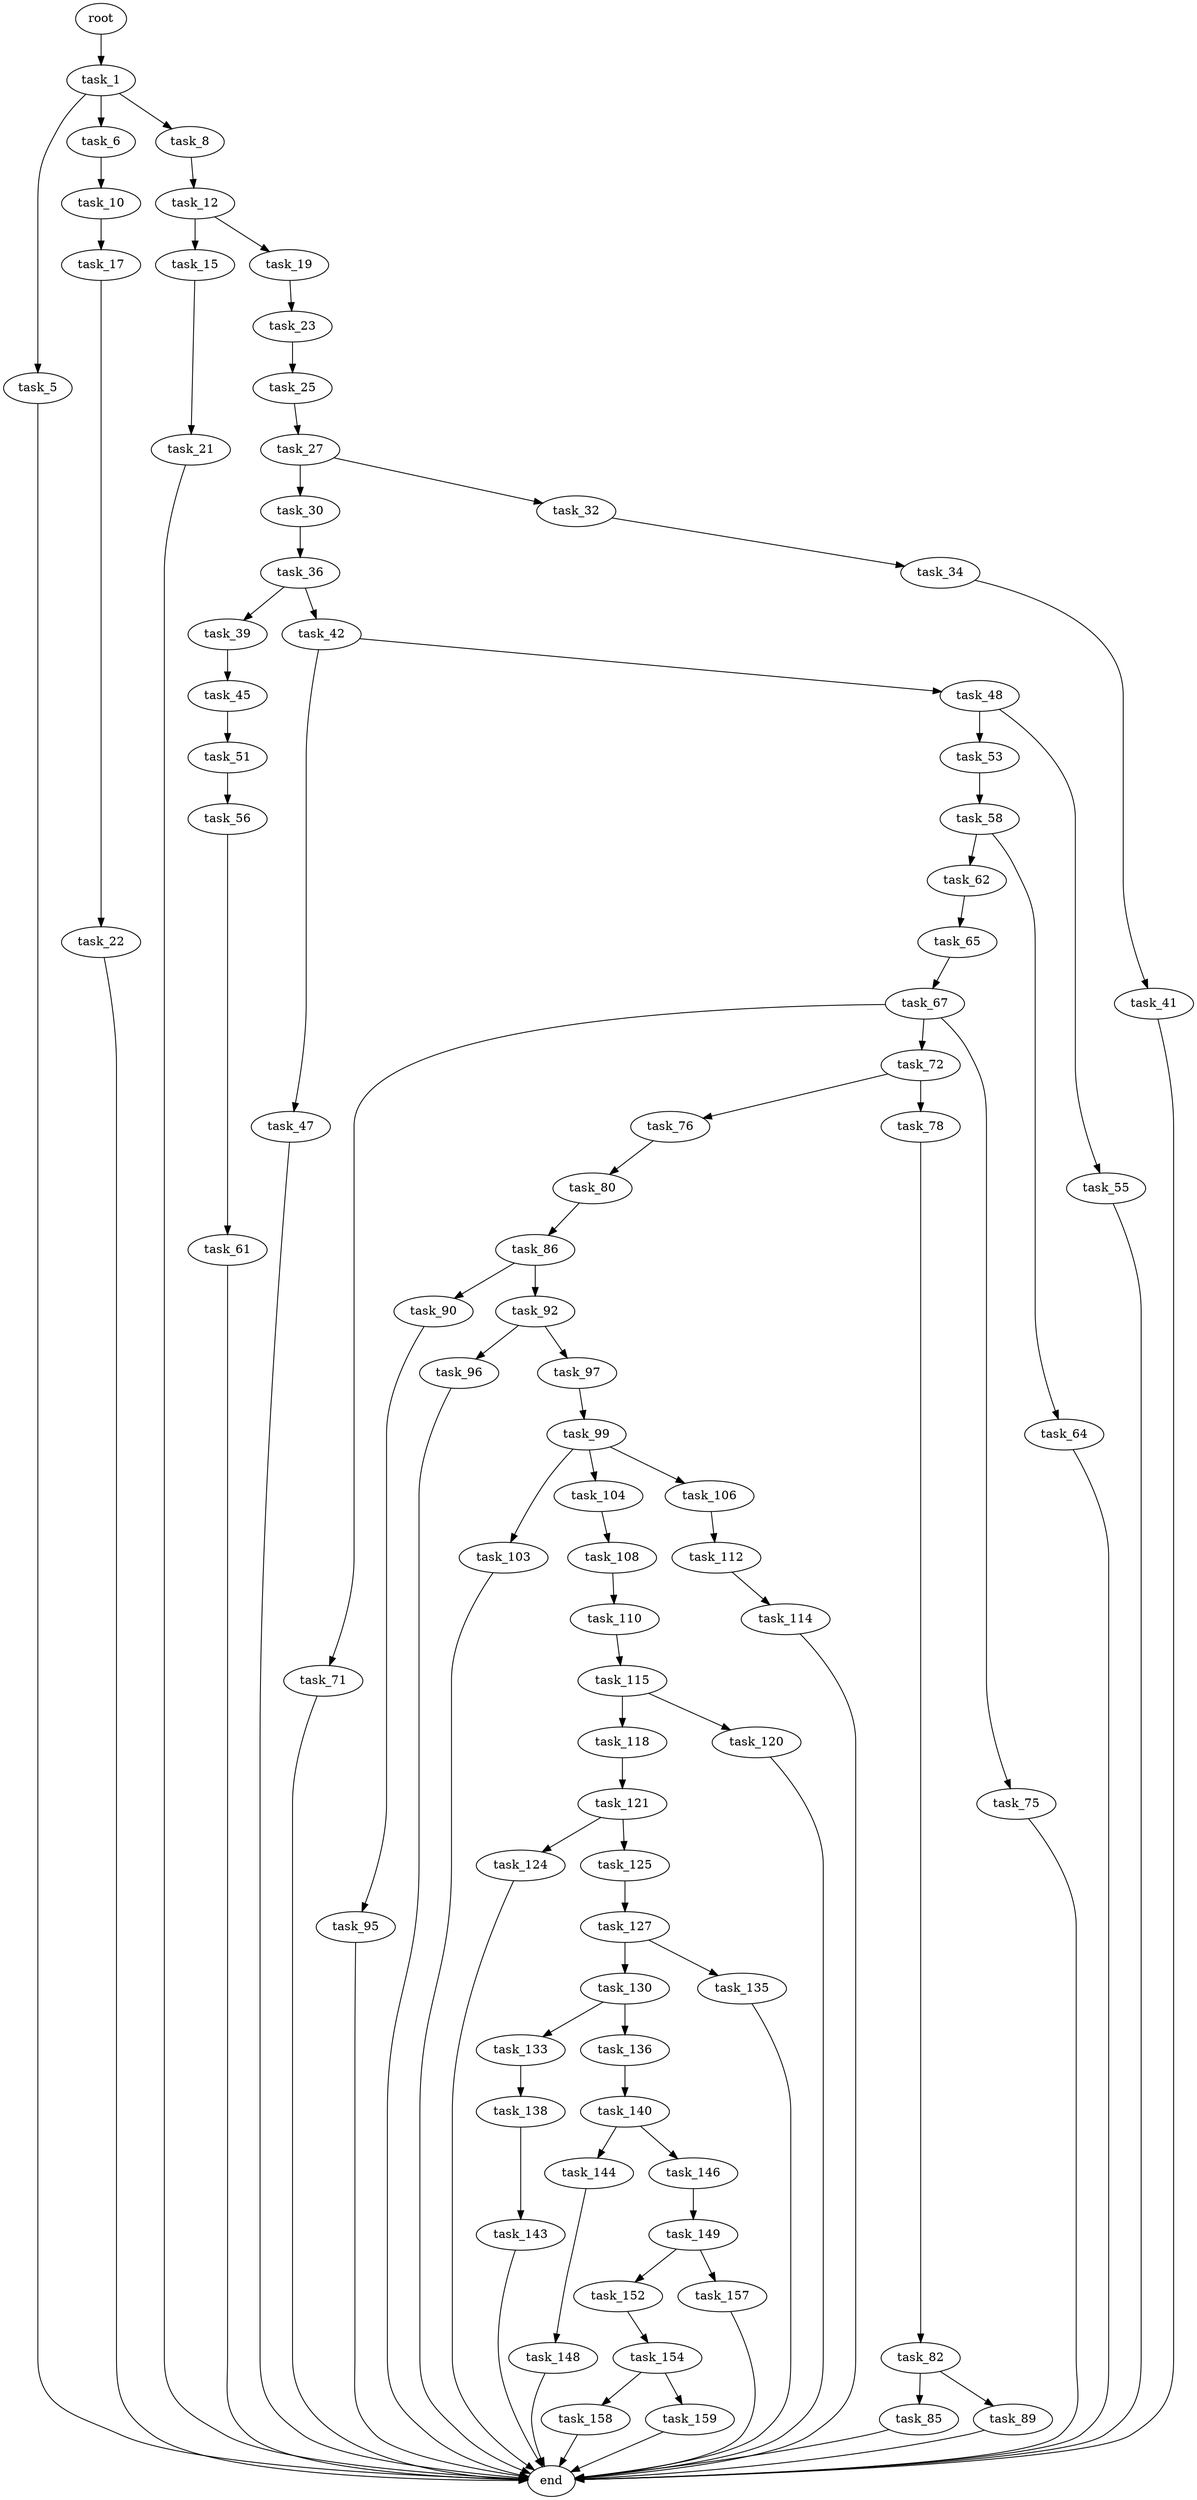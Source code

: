 digraph G {
  root [size="0.000000"];
  task_1 [size="62527596422.000000"];
  task_5 [size="133005617428.000000"];
  task_6 [size="4390748644.000000"];
  task_8 [size="26083472765.000000"];
  task_10 [size="28991029248.000000"];
  task_12 [size="782757789696.000000"];
  task_15 [size="937778870477.000000"];
  task_17 [size="126912445039.000000"];
  task_19 [size="152685739081.000000"];
  task_21 [size="2116044316.000000"];
  task_22 [size="28991029248.000000"];
  task_23 [size="1697758633.000000"];
  task_25 [size="536459673486.000000"];
  task_27 [size="1909146064.000000"];
  task_30 [size="40383399948.000000"];
  task_32 [size="95016536580.000000"];
  task_34 [size="2064046183.000000"];
  task_36 [size="823861571.000000"];
  task_39 [size="10557751181.000000"];
  task_41 [size="28991029248.000000"];
  task_42 [size="549755813888.000000"];
  task_45 [size="4265882213.000000"];
  task_47 [size="368293445632.000000"];
  task_48 [size="22167869604.000000"];
  task_51 [size="1788157027.000000"];
  task_53 [size="253743216821.000000"];
  task_55 [size="969240833870.000000"];
  task_56 [size="68719476736.000000"];
  task_58 [size="6075837311.000000"];
  task_61 [size="319121417046.000000"];
  task_62 [size="68719476736.000000"];
  task_64 [size="69351525551.000000"];
  task_65 [size="549755813888.000000"];
  task_67 [size="314457640766.000000"];
  task_71 [size="154111680845.000000"];
  task_72 [size="1073741824000.000000"];
  task_75 [size="758453152856.000000"];
  task_76 [size="134217728000.000000"];
  task_78 [size="8589934592.000000"];
  task_80 [size="231928233984.000000"];
  task_82 [size="35895000408.000000"];
  task_85 [size="1221688717.000000"];
  task_86 [size="549755813888.000000"];
  task_89 [size="4562360926.000000"];
  task_90 [size="230183802018.000000"];
  task_92 [size="368293445632.000000"];
  task_95 [size="368293445632.000000"];
  task_96 [size="443953901523.000000"];
  task_97 [size="24739168402.000000"];
  task_99 [size="5524505916.000000"];
  task_103 [size="452560043602.000000"];
  task_104 [size="231928233984.000000"];
  task_106 [size="1067991441556.000000"];
  task_108 [size="10568560487.000000"];
  task_110 [size="788001465794.000000"];
  task_112 [size="134217728000.000000"];
  task_114 [size="1373026033937.000000"];
  task_115 [size="368293445632.000000"];
  task_118 [size="668764852372.000000"];
  task_120 [size="549755813888.000000"];
  task_121 [size="368293445632.000000"];
  task_124 [size="151847588998.000000"];
  task_125 [size="3180876495.000000"];
  task_127 [size="3691034527.000000"];
  task_130 [size="147906468763.000000"];
  task_133 [size="28991029248.000000"];
  task_135 [size="32124667644.000000"];
  task_136 [size="847786438392.000000"];
  task_138 [size="1105099102772.000000"];
  task_140 [size="1073741824000.000000"];
  task_143 [size="1073741824000.000000"];
  task_144 [size="8538325118.000000"];
  task_146 [size="508357229528.000000"];
  task_148 [size="453388737486.000000"];
  task_149 [size="782757789696.000000"];
  task_152 [size="17362533092.000000"];
  task_154 [size="8589934592.000000"];
  task_157 [size="3470673427.000000"];
  task_158 [size="231928233984.000000"];
  task_159 [size="909144501.000000"];
  end [size="0.000000"];

  root -> task_1 [size="1.000000"];
  task_1 -> task_5 [size="75497472.000000"];
  task_1 -> task_6 [size="75497472.000000"];
  task_1 -> task_8 [size="75497472.000000"];
  task_5 -> end [size="1.000000"];
  task_6 -> task_10 [size="75497472.000000"];
  task_8 -> task_12 [size="75497472.000000"];
  task_10 -> task_17 [size="75497472.000000"];
  task_12 -> task_15 [size="679477248.000000"];
  task_12 -> task_19 [size="679477248.000000"];
  task_15 -> task_21 [size="679477248.000000"];
  task_17 -> task_22 [size="134217728.000000"];
  task_19 -> task_23 [size="536870912.000000"];
  task_21 -> end [size="1.000000"];
  task_22 -> end [size="1.000000"];
  task_23 -> task_25 [size="75497472.000000"];
  task_25 -> task_27 [size="536870912.000000"];
  task_27 -> task_30 [size="33554432.000000"];
  task_27 -> task_32 [size="33554432.000000"];
  task_30 -> task_36 [size="33554432.000000"];
  task_32 -> task_34 [size="75497472.000000"];
  task_34 -> task_41 [size="33554432.000000"];
  task_36 -> task_39 [size="75497472.000000"];
  task_36 -> task_42 [size="75497472.000000"];
  task_39 -> task_45 [size="679477248.000000"];
  task_41 -> end [size="1.000000"];
  task_42 -> task_47 [size="536870912.000000"];
  task_42 -> task_48 [size="536870912.000000"];
  task_45 -> task_51 [size="75497472.000000"];
  task_47 -> end [size="1.000000"];
  task_48 -> task_53 [size="33554432.000000"];
  task_48 -> task_55 [size="33554432.000000"];
  task_51 -> task_56 [size="75497472.000000"];
  task_53 -> task_58 [size="209715200.000000"];
  task_55 -> end [size="1.000000"];
  task_56 -> task_61 [size="134217728.000000"];
  task_58 -> task_62 [size="679477248.000000"];
  task_58 -> task_64 [size="679477248.000000"];
  task_61 -> end [size="1.000000"];
  task_62 -> task_65 [size="134217728.000000"];
  task_64 -> end [size="1.000000"];
  task_65 -> task_67 [size="536870912.000000"];
  task_67 -> task_71 [size="301989888.000000"];
  task_67 -> task_72 [size="301989888.000000"];
  task_67 -> task_75 [size="301989888.000000"];
  task_71 -> end [size="1.000000"];
  task_72 -> task_76 [size="838860800.000000"];
  task_72 -> task_78 [size="838860800.000000"];
  task_75 -> end [size="1.000000"];
  task_76 -> task_80 [size="209715200.000000"];
  task_78 -> task_82 [size="33554432.000000"];
  task_80 -> task_86 [size="301989888.000000"];
  task_82 -> task_85 [size="838860800.000000"];
  task_82 -> task_89 [size="838860800.000000"];
  task_85 -> end [size="1.000000"];
  task_86 -> task_90 [size="536870912.000000"];
  task_86 -> task_92 [size="536870912.000000"];
  task_89 -> end [size="1.000000"];
  task_90 -> task_95 [size="209715200.000000"];
  task_92 -> task_96 [size="411041792.000000"];
  task_92 -> task_97 [size="411041792.000000"];
  task_95 -> end [size="1.000000"];
  task_96 -> end [size="1.000000"];
  task_97 -> task_99 [size="536870912.000000"];
  task_99 -> task_103 [size="209715200.000000"];
  task_99 -> task_104 [size="209715200.000000"];
  task_99 -> task_106 [size="209715200.000000"];
  task_103 -> end [size="1.000000"];
  task_104 -> task_108 [size="301989888.000000"];
  task_106 -> task_112 [size="679477248.000000"];
  task_108 -> task_110 [size="838860800.000000"];
  task_110 -> task_115 [size="536870912.000000"];
  task_112 -> task_114 [size="209715200.000000"];
  task_114 -> end [size="1.000000"];
  task_115 -> task_118 [size="411041792.000000"];
  task_115 -> task_120 [size="411041792.000000"];
  task_118 -> task_121 [size="679477248.000000"];
  task_120 -> end [size="1.000000"];
  task_121 -> task_124 [size="411041792.000000"];
  task_121 -> task_125 [size="411041792.000000"];
  task_124 -> end [size="1.000000"];
  task_125 -> task_127 [size="75497472.000000"];
  task_127 -> task_130 [size="75497472.000000"];
  task_127 -> task_135 [size="75497472.000000"];
  task_130 -> task_133 [size="134217728.000000"];
  task_130 -> task_136 [size="134217728.000000"];
  task_133 -> task_138 [size="75497472.000000"];
  task_135 -> end [size="1.000000"];
  task_136 -> task_140 [size="679477248.000000"];
  task_138 -> task_143 [size="679477248.000000"];
  task_140 -> task_144 [size="838860800.000000"];
  task_140 -> task_146 [size="838860800.000000"];
  task_143 -> end [size="1.000000"];
  task_144 -> task_148 [size="838860800.000000"];
  task_146 -> task_149 [size="679477248.000000"];
  task_148 -> end [size="1.000000"];
  task_149 -> task_152 [size="679477248.000000"];
  task_149 -> task_157 [size="679477248.000000"];
  task_152 -> task_154 [size="411041792.000000"];
  task_154 -> task_158 [size="33554432.000000"];
  task_154 -> task_159 [size="33554432.000000"];
  task_157 -> end [size="1.000000"];
  task_158 -> end [size="1.000000"];
  task_159 -> end [size="1.000000"];
}

